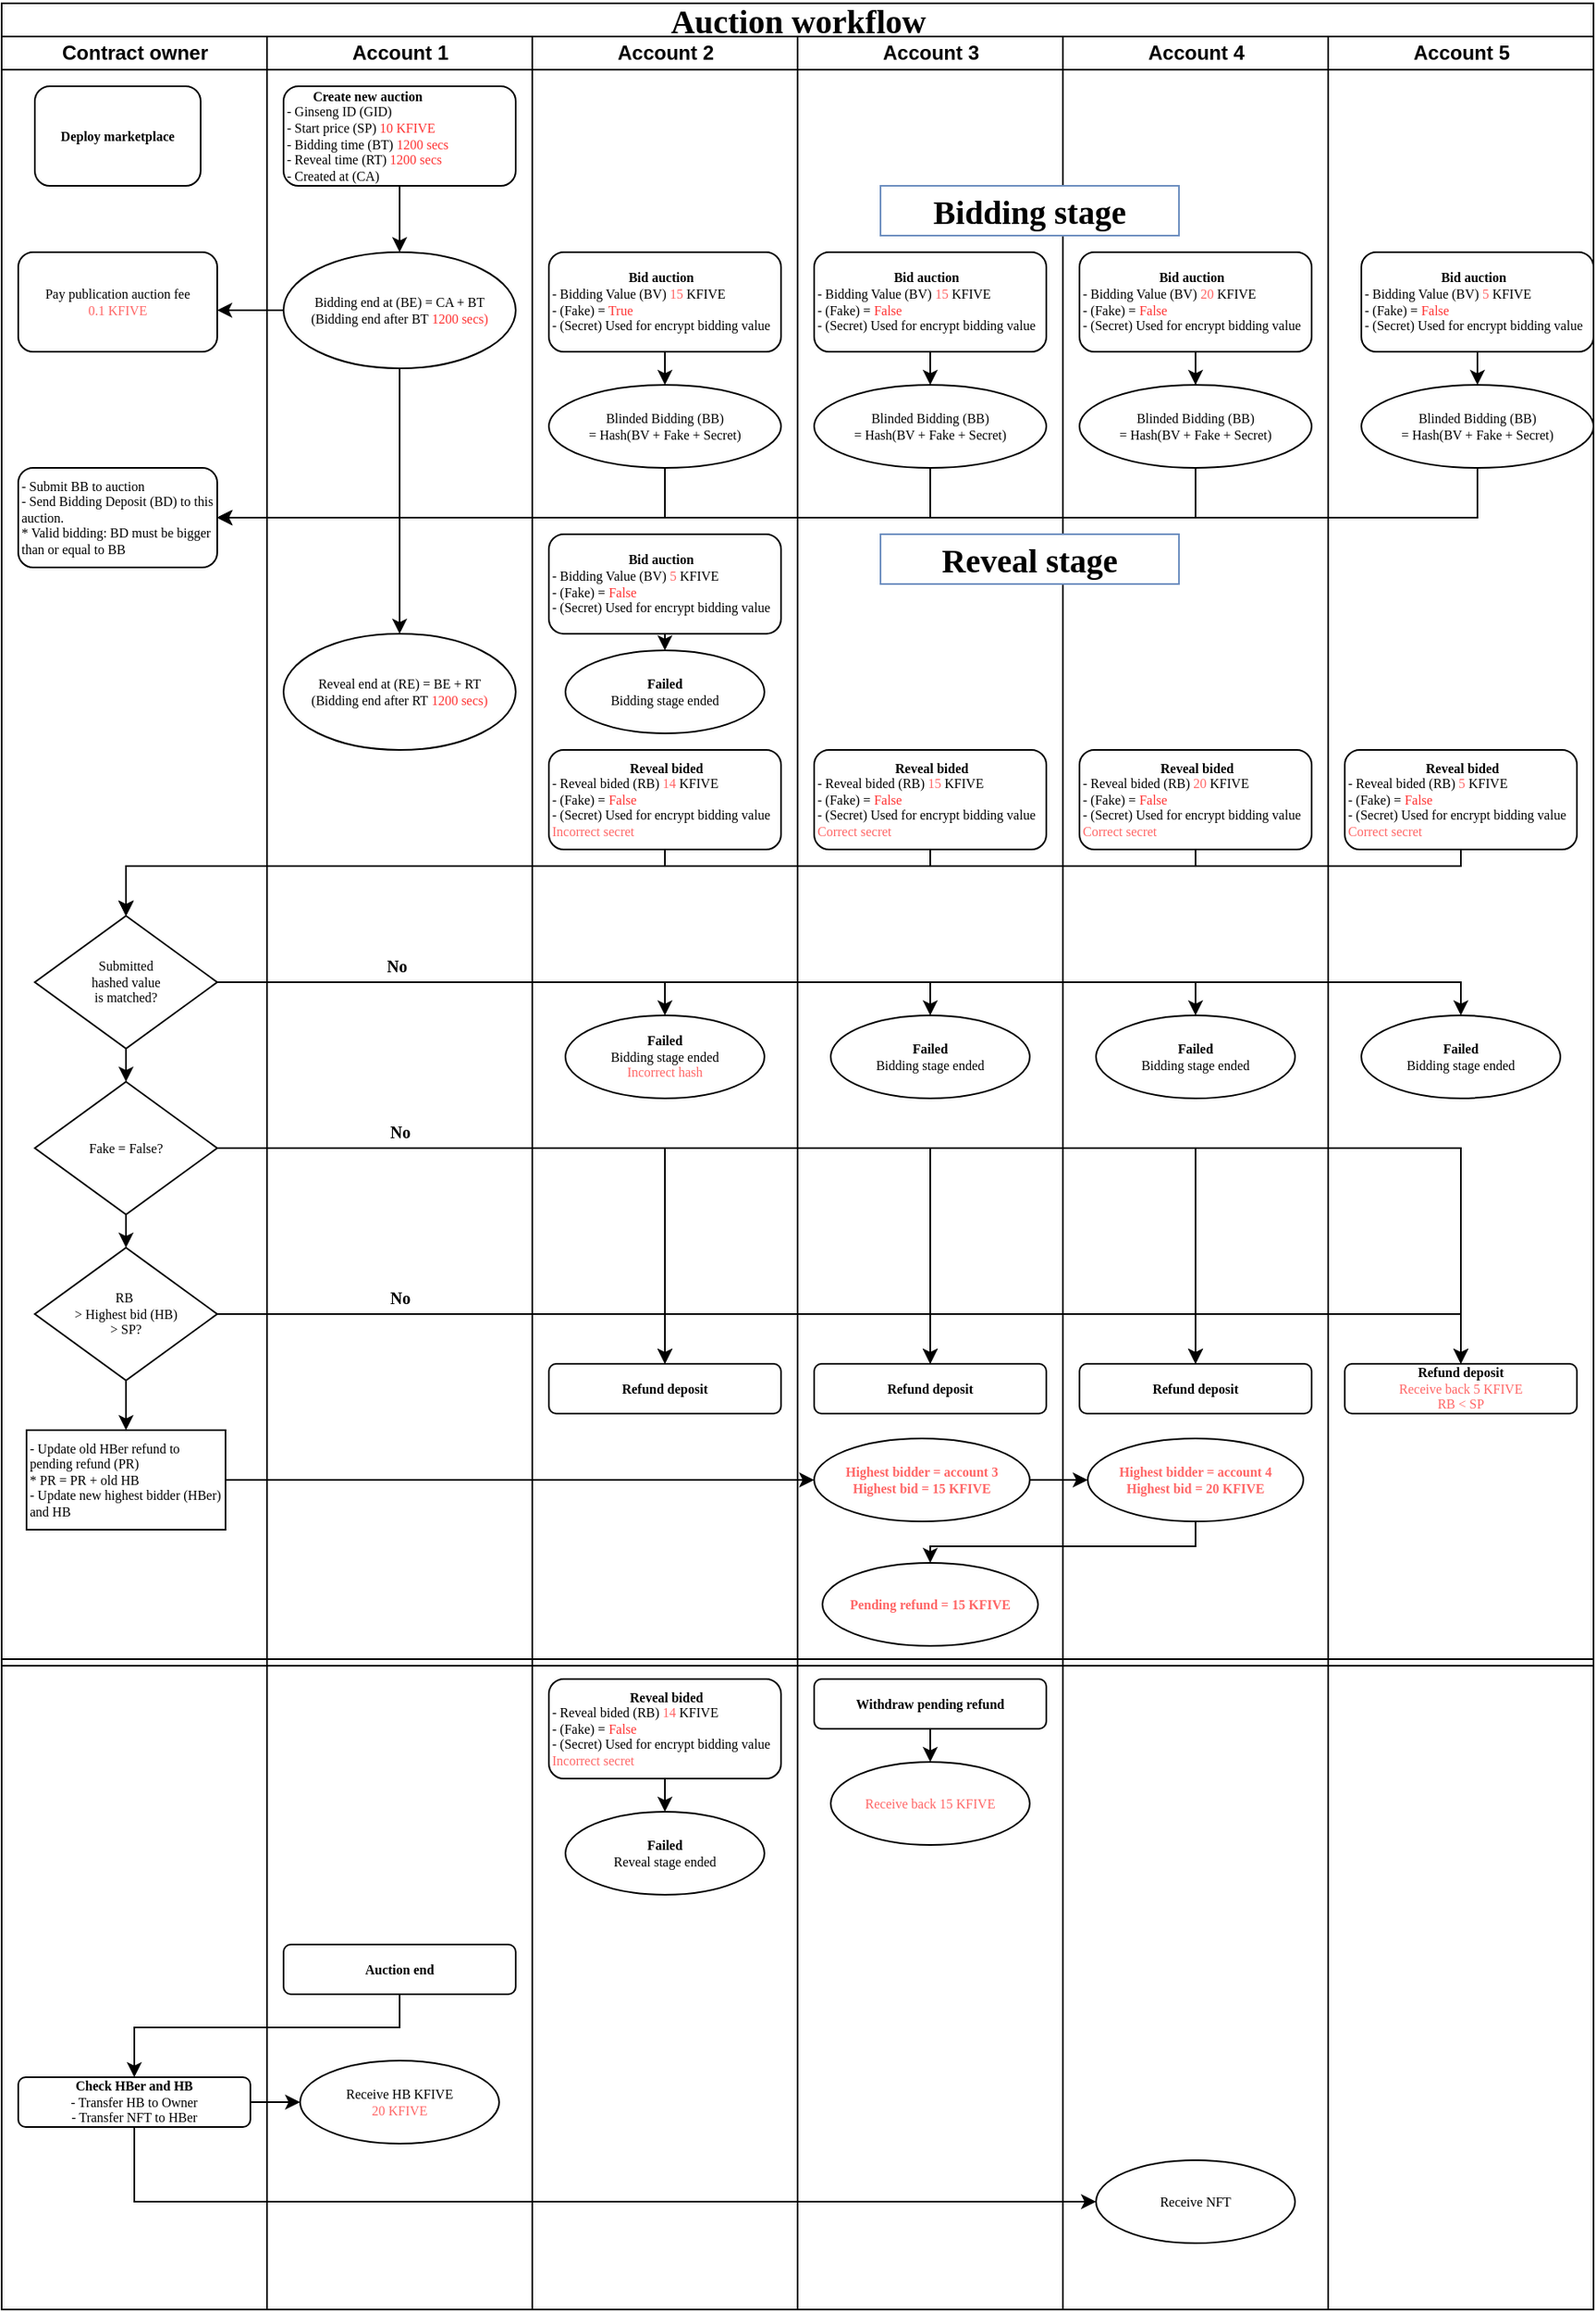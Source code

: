 <mxfile version="14.6.13" type="device"><diagram name="Page-1" id="74e2e168-ea6b-b213-b513-2b3c1d86103e"><mxGraphModel dx="914" dy="672" grid="1" gridSize="10" guides="1" tooltips="1" connect="1" arrows="1" fold="1" page="1" pageScale="1" pageWidth="1100" pageHeight="850" background="#ffffff" math="0" shadow="0"><root><mxCell id="0"/><mxCell id="1" parent="0"/><mxCell id="77e6c97f196da883-1" value="Auction workflow" style="swimlane;html=1;childLayout=stackLayout;startSize=20;rounded=0;shadow=0;labelBackgroundColor=none;strokeWidth=1;fontFamily=Verdana;fontSize=20;align=center;" parent="1" vertex="1"><mxGeometry x="70" y="10" width="960" height="1390" as="geometry"/></mxCell><mxCell id="77e6c97f196da883-2" value="Contract owner" style="swimlane;html=1;startSize=20;" parent="77e6c97f196da883-1" vertex="1"><mxGeometry y="20" width="160" height="1370" as="geometry"/></mxCell><mxCell id="77e6c97f196da883-8" value="&lt;b&gt;Deploy marketplace&lt;/b&gt;" style="rounded=1;whiteSpace=wrap;html=1;shadow=0;labelBackgroundColor=none;strokeWidth=1;fontFamily=Verdana;fontSize=8;align=center;" parent="77e6c97f196da883-2" vertex="1"><mxGeometry x="20" y="30" width="100" height="60" as="geometry"/></mxCell><mxCell id="sBXU8V6Gyg8IVdAG7XN_-10" value="- Submit BB to auction&lt;br&gt;- Send Bidding Deposit (BD) to this auction.&lt;br&gt;* Valid bidding: BD must be bigger than or equal to BB" style="rounded=1;whiteSpace=wrap;html=1;shadow=0;labelBackgroundColor=none;strokeWidth=1;fontFamily=Verdana;fontSize=8;align=left;" vertex="1" parent="77e6c97f196da883-2"><mxGeometry x="10" y="260" width="120" height="60" as="geometry"/></mxCell><mxCell id="sBXU8V6Gyg8IVdAG7XN_-51" style="edgeStyle=orthogonalEdgeStyle;rounded=0;orthogonalLoop=1;jettySize=auto;html=1;exitX=0.5;exitY=1;exitDx=0;exitDy=0;entryX=0.5;entryY=0;entryDx=0;entryDy=0;fontFamily=Verdana;fontSize=10;fontColor=#000000;" edge="1" parent="77e6c97f196da883-2" source="sBXU8V6Gyg8IVdAG7XN_-34" target="sBXU8V6Gyg8IVdAG7XN_-50"><mxGeometry relative="1" as="geometry"/></mxCell><mxCell id="sBXU8V6Gyg8IVdAG7XN_-34" value="Submitted &lt;br&gt;hashed value &lt;br&gt;is matched?" style="rhombus;whiteSpace=wrap;html=1;fontFamily=Verdana;fontSize=8;align=center;" vertex="1" parent="77e6c97f196da883-2"><mxGeometry x="20" y="530" width="110" height="80" as="geometry"/></mxCell><mxCell id="sBXU8V6Gyg8IVdAG7XN_-40" value="Pay publication auction fee&lt;br&gt;&lt;font color=&quot;#ff6666&quot;&gt;0.1 KFIVE&lt;/font&gt;" style="rounded=1;whiteSpace=wrap;html=1;fontFamily=Verdana;fontSize=8;align=center;" vertex="1" parent="77e6c97f196da883-2"><mxGeometry x="10" y="130" width="120" height="60" as="geometry"/></mxCell><mxCell id="sBXU8V6Gyg8IVdAG7XN_-41" value="&lt;span&gt;- Update old HBer refund to pending refund (PR)&lt;/span&gt;&lt;br&gt;&lt;div&gt;&lt;span&gt;* PR = PR + old HB&lt;/span&gt;&lt;/div&gt;&lt;div&gt;- Update new highest bidder (HBer) and HB&lt;span&gt;&lt;br&gt;&lt;/span&gt;&lt;/div&gt;" style="rounded=0;whiteSpace=wrap;html=1;fontFamily=Verdana;fontSize=8;align=left;" vertex="1" parent="77e6c97f196da883-2"><mxGeometry x="15" y="840" width="120" height="60" as="geometry"/></mxCell><mxCell id="sBXU8V6Gyg8IVdAG7XN_-54" style="edgeStyle=orthogonalEdgeStyle;rounded=0;orthogonalLoop=1;jettySize=auto;html=1;exitX=0.5;exitY=1;exitDx=0;exitDy=0;entryX=0.5;entryY=0;entryDx=0;entryDy=0;fontFamily=Verdana;fontSize=10;fontColor=#000000;" edge="1" parent="77e6c97f196da883-2" source="sBXU8V6Gyg8IVdAG7XN_-50" target="sBXU8V6Gyg8IVdAG7XN_-53"><mxGeometry relative="1" as="geometry"/></mxCell><mxCell id="sBXU8V6Gyg8IVdAG7XN_-50" value="Fake = False?" style="rhombus;whiteSpace=wrap;html=1;fontFamily=Verdana;fontSize=8;align=center;" vertex="1" parent="77e6c97f196da883-2"><mxGeometry x="20" y="630" width="110" height="80" as="geometry"/></mxCell><mxCell id="sBXU8V6Gyg8IVdAG7XN_-61" style="edgeStyle=orthogonalEdgeStyle;rounded=0;orthogonalLoop=1;jettySize=auto;html=1;exitX=0.5;exitY=1;exitDx=0;exitDy=0;entryX=0.5;entryY=0;entryDx=0;entryDy=0;fontFamily=Verdana;fontSize=10;fontColor=#000000;align=center;" edge="1" parent="77e6c97f196da883-2" source="sBXU8V6Gyg8IVdAG7XN_-53" target="sBXU8V6Gyg8IVdAG7XN_-41"><mxGeometry relative="1" as="geometry"/></mxCell><mxCell id="sBXU8V6Gyg8IVdAG7XN_-53" value="RB&amp;nbsp;&lt;br&gt;&amp;gt; Highest bid (HB) &lt;br&gt;&amp;gt; SP?" style="rhombus;whiteSpace=wrap;html=1;fontFamily=Verdana;fontSize=8;align=center;" vertex="1" parent="77e6c97f196da883-2"><mxGeometry x="20" y="730" width="110" height="80" as="geometry"/></mxCell><mxCell id="sBXU8V6Gyg8IVdAG7XN_-104" value="&lt;b&gt;Check HBer and HB&lt;/b&gt;&lt;br&gt;- Transfer HB to Owner&lt;br&gt;- Transfer NFT to HBer&lt;br&gt;&lt;div&gt;&lt;/div&gt;" style="rounded=1;whiteSpace=wrap;html=1;shadow=0;labelBackgroundColor=none;strokeWidth=1;fontFamily=Verdana;fontSize=8;align=center;" vertex="1" parent="77e6c97f196da883-2"><mxGeometry x="10" y="1230" width="140" height="30" as="geometry"/></mxCell><mxCell id="77e6c97f196da883-3" value="Account 1" style="swimlane;html=1;startSize=20;" parent="77e6c97f196da883-1" vertex="1"><mxGeometry x="160" y="20" width="160" height="1370" as="geometry"/></mxCell><mxCell id="sBXU8V6Gyg8IVdAG7XN_-6" style="edgeStyle=orthogonalEdgeStyle;rounded=0;orthogonalLoop=1;jettySize=auto;html=1;exitX=0.5;exitY=1;exitDx=0;exitDy=0;entryX=0.5;entryY=0;entryDx=0;entryDy=0;fontSize=20;" edge="1" parent="77e6c97f196da883-3" source="sBXU8V6Gyg8IVdAG7XN_-1" target="sBXU8V6Gyg8IVdAG7XN_-5"><mxGeometry relative="1" as="geometry"/></mxCell><mxCell id="sBXU8V6Gyg8IVdAG7XN_-1" value="&lt;div style=&quot;text-align: center&quot;&gt;&lt;b&gt;Create new auction&lt;/b&gt;&lt;/div&gt;- Ginseng ID (GID)&lt;br&gt;- Start price (SP) &lt;font color=&quot;#ff3333&quot;&gt;10 KFIVE&lt;/font&gt;&lt;br&gt;- Bidding time (BT) &lt;font color=&quot;#ff3333&quot;&gt;1200 secs&lt;/font&gt;&lt;br&gt;- Reveal time (RT)&amp;nbsp;&lt;span style=&quot;color: rgb(255 , 51 , 51)&quot;&gt;1200 secs&lt;/span&gt;&lt;br&gt;- Created at (CA)&amp;nbsp;" style="rounded=1;whiteSpace=wrap;html=1;shadow=0;labelBackgroundColor=none;strokeWidth=1;fontFamily=Verdana;fontSize=8;align=left;" vertex="1" parent="77e6c97f196da883-3"><mxGeometry x="10" y="30" width="140" height="60" as="geometry"/></mxCell><mxCell id="sBXU8V6Gyg8IVdAG7XN_-24" style="edgeStyle=orthogonalEdgeStyle;rounded=0;orthogonalLoop=1;jettySize=auto;html=1;exitX=0.5;exitY=1;exitDx=0;exitDy=0;entryX=0.5;entryY=0;entryDx=0;entryDy=0;fontFamily=Verdana;fontSize=8;" edge="1" parent="77e6c97f196da883-3" source="sBXU8V6Gyg8IVdAG7XN_-5" target="sBXU8V6Gyg8IVdAG7XN_-23"><mxGeometry relative="1" as="geometry"/></mxCell><mxCell id="sBXU8V6Gyg8IVdAG7XN_-5" value="&lt;font style=&quot;font-size: 8px&quot;&gt;Bidding end at (BE) = CA + BT&lt;br&gt;(Bidding end after BT&amp;nbsp;&lt;span style=&quot;color: rgb(255 , 51 , 51) ; text-align: left&quot;&gt;1200 secs)&lt;/span&gt;&lt;br&gt;&lt;/font&gt;" style="ellipse;whiteSpace=wrap;html=1;fontSize=8;fontFamily=Verdana;" vertex="1" parent="77e6c97f196da883-3"><mxGeometry x="10" y="130" width="140" height="70" as="geometry"/></mxCell><mxCell id="sBXU8V6Gyg8IVdAG7XN_-23" value="&lt;font style=&quot;font-size: 8px&quot;&gt;Reveal end at (RE) = BE + RT&lt;br&gt;(Bidding end after RT&amp;nbsp;&lt;span style=&quot;color: rgb(255 , 51 , 51) ; text-align: left&quot;&gt;1200 secs)&lt;/span&gt;&lt;br&gt;&lt;/font&gt;" style="ellipse;whiteSpace=wrap;html=1;fontSize=8;fontFamily=Verdana;" vertex="1" parent="77e6c97f196da883-3"><mxGeometry x="10" y="360" width="140" height="70" as="geometry"/></mxCell><mxCell id="sBXU8V6Gyg8IVdAG7XN_-76" value="&lt;b&gt;Auction end&lt;/b&gt;&lt;div style=&quot;&quot;&gt;&lt;/div&gt;" style="rounded=1;whiteSpace=wrap;html=1;shadow=0;labelBackgroundColor=none;strokeWidth=1;fontFamily=Verdana;fontSize=8;align=center;" vertex="1" parent="77e6c97f196da883-3"><mxGeometry x="10" y="1150" width="140" height="30" as="geometry"/></mxCell><mxCell id="sBXU8V6Gyg8IVdAG7XN_-109" value="Receive HB KFIVE&lt;br&gt;&lt;font color=&quot;#ff6666&quot;&gt;20 KFIVE&lt;/font&gt;" style="ellipse;whiteSpace=wrap;html=1;fontFamily=Verdana;fontSize=8;align=center;" vertex="1" parent="77e6c97f196da883-3"><mxGeometry x="20" y="1220" width="120" height="50" as="geometry"/></mxCell><mxCell id="77e6c97f196da883-4" value="Account 2" style="swimlane;html=1;startSize=20;" parent="77e6c97f196da883-1" vertex="1"><mxGeometry x="320" y="20" width="160" height="1370" as="geometry"/></mxCell><mxCell id="sBXU8V6Gyg8IVdAG7XN_-8" style="edgeStyle=orthogonalEdgeStyle;rounded=0;orthogonalLoop=1;jettySize=auto;html=1;exitX=0.5;exitY=1;exitDx=0;exitDy=0;entryX=0.5;entryY=0;entryDx=0;entryDy=0;fontFamily=Verdana;fontSize=8;" edge="1" parent="77e6c97f196da883-4" source="77e6c97f196da883-12" target="sBXU8V6Gyg8IVdAG7XN_-7"><mxGeometry relative="1" as="geometry"/></mxCell><mxCell id="77e6c97f196da883-12" value="&lt;div style=&quot;text-align: center&quot;&gt;&lt;b&gt;Bid auction&lt;/b&gt;&lt;/div&gt;- Bidding Value (BV) &lt;font color=&quot;#ff6666&quot;&gt;15&lt;/font&gt; KFIVE&lt;br&gt;- (Fake) = &lt;font color=&quot;#ff3333&quot;&gt;True&lt;/font&gt;&lt;br&gt;- (Secret) Used for encrypt bidding value" style="rounded=1;whiteSpace=wrap;html=1;shadow=0;labelBackgroundColor=none;strokeWidth=1;fontFamily=Verdana;fontSize=8;align=left;" parent="77e6c97f196da883-4" vertex="1"><mxGeometry x="10" y="130" width="140" height="60" as="geometry"/></mxCell><mxCell id="sBXU8V6Gyg8IVdAG7XN_-7" value="Blinded Bidding (BB) &lt;br&gt;= Hash(BV + Fake + Secret)" style="ellipse;whiteSpace=wrap;html=1;fontSize=8;fontFamily=Verdana;" vertex="1" parent="77e6c97f196da883-4"><mxGeometry x="10" y="210" width="140" height="50" as="geometry"/></mxCell><mxCell id="sBXU8V6Gyg8IVdAG7XN_-30" style="edgeStyle=orthogonalEdgeStyle;rounded=0;orthogonalLoop=1;jettySize=auto;html=1;exitX=0.5;exitY=1;exitDx=0;exitDy=0;entryX=0.5;entryY=0;entryDx=0;entryDy=0;fontFamily=Verdana;fontSize=8;" edge="1" parent="77e6c97f196da883-4" source="sBXU8V6Gyg8IVdAG7XN_-28" target="sBXU8V6Gyg8IVdAG7XN_-29"><mxGeometry relative="1" as="geometry"/></mxCell><mxCell id="sBXU8V6Gyg8IVdAG7XN_-28" value="&lt;div style=&quot;text-align: center&quot;&gt;&lt;b&gt;Bid auction&lt;/b&gt;&lt;/div&gt;- Bidding Value (BV) &lt;font color=&quot;#ff6666&quot;&gt;5&lt;/font&gt; KFIVE&lt;br&gt;- (Fake) = &lt;font color=&quot;#ff3333&quot;&gt;False&lt;/font&gt;&lt;br&gt;- (Secret) Used for encrypt bidding value" style="rounded=1;whiteSpace=wrap;html=1;shadow=0;labelBackgroundColor=none;strokeWidth=1;fontFamily=Verdana;fontSize=8;align=left;" vertex="1" parent="77e6c97f196da883-4"><mxGeometry x="10" y="300" width="140" height="60" as="geometry"/></mxCell><mxCell id="sBXU8V6Gyg8IVdAG7XN_-29" value="&lt;b&gt;Failed&lt;/b&gt;&lt;br&gt;Bidding stage ended" style="ellipse;whiteSpace=wrap;html=1;fontFamily=Verdana;fontSize=8;align=center;" vertex="1" parent="77e6c97f196da883-4"><mxGeometry x="20" y="370" width="120" height="50" as="geometry"/></mxCell><mxCell id="sBXU8V6Gyg8IVdAG7XN_-81" value="&lt;div style=&quot;text-align: center&quot;&gt;&lt;b&gt;Reveal bided&lt;/b&gt;&lt;/div&gt;- Reveal bided (RB) &lt;font color=&quot;#ff6666&quot;&gt;14&lt;/font&gt;&amp;nbsp;KFIVE&lt;br&gt;- (Fake) = &lt;font color=&quot;#ff3333&quot;&gt;False&lt;/font&gt;&lt;br&gt;- (Secret) Used for encrypt bidding value &lt;font color=&quot;#ff6666&quot;&gt;Incorrect secret&lt;/font&gt;" style="rounded=1;whiteSpace=wrap;html=1;shadow=0;labelBackgroundColor=none;strokeWidth=1;fontFamily=Verdana;fontSize=8;align=left;" vertex="1" parent="77e6c97f196da883-4"><mxGeometry x="10" y="430" width="140" height="60" as="geometry"/></mxCell><mxCell id="sBXU8V6Gyg8IVdAG7XN_-83" value="&lt;b&gt;Failed&lt;/b&gt;&lt;br&gt;Bidding stage ended&lt;br&gt;&lt;font color=&quot;#ff6666&quot;&gt;Incorrect hash&lt;/font&gt;" style="ellipse;whiteSpace=wrap;html=1;fontFamily=Verdana;fontSize=8;align=center;" vertex="1" parent="77e6c97f196da883-4"><mxGeometry x="20" y="590" width="120" height="50" as="geometry"/></mxCell><mxCell id="sBXU8V6Gyg8IVdAG7XN_-85" value="&lt;div&gt;&lt;b&gt;Refund deposit&lt;/b&gt;&lt;/div&gt;" style="rounded=1;whiteSpace=wrap;html=1;shadow=0;labelBackgroundColor=none;strokeWidth=1;fontFamily=Verdana;fontSize=8;align=center;" vertex="1" parent="77e6c97f196da883-4"><mxGeometry x="10" y="800" width="140" height="30" as="geometry"/></mxCell><mxCell id="sBXU8V6Gyg8IVdAG7XN_-100" style="edgeStyle=orthogonalEdgeStyle;rounded=0;orthogonalLoop=1;jettySize=auto;html=1;exitX=0.5;exitY=1;exitDx=0;exitDy=0;entryX=0.5;entryY=0;entryDx=0;entryDy=0;fontFamily=Verdana;fontSize=10;fontColor=#000000;align=center;" edge="1" parent="77e6c97f196da883-4" source="sBXU8V6Gyg8IVdAG7XN_-98" target="sBXU8V6Gyg8IVdAG7XN_-99"><mxGeometry relative="1" as="geometry"/></mxCell><mxCell id="sBXU8V6Gyg8IVdAG7XN_-98" value="&lt;div style=&quot;text-align: center&quot;&gt;&lt;b&gt;Reveal bided&lt;/b&gt;&lt;/div&gt;- Reveal bided (RB) &lt;font color=&quot;#ff6666&quot;&gt;14&lt;/font&gt;&amp;nbsp;KFIVE&lt;br&gt;- (Fake) = &lt;font color=&quot;#ff3333&quot;&gt;False&lt;/font&gt;&lt;br&gt;- (Secret) Used for encrypt bidding value &lt;font color=&quot;#ff6666&quot;&gt;Incorrect secret&lt;/font&gt;" style="rounded=1;whiteSpace=wrap;html=1;shadow=0;labelBackgroundColor=none;strokeWidth=1;fontFamily=Verdana;fontSize=8;align=left;" vertex="1" parent="77e6c97f196da883-4"><mxGeometry x="10" y="990" width="140" height="60" as="geometry"/></mxCell><mxCell id="sBXU8V6Gyg8IVdAG7XN_-99" value="&lt;b&gt;Failed&lt;/b&gt;&lt;br&gt;Reveal stage ended" style="ellipse;whiteSpace=wrap;html=1;fontFamily=Verdana;fontSize=8;align=center;" vertex="1" parent="77e6c97f196da883-4"><mxGeometry x="20" y="1070" width="120" height="50" as="geometry"/></mxCell><mxCell id="77e6c97f196da883-5" value="Account 3" style="swimlane;html=1;startSize=20;" parent="77e6c97f196da883-1" vertex="1"><mxGeometry x="480" y="20" width="160" height="1370" as="geometry"/></mxCell><mxCell id="sBXU8V6Gyg8IVdAG7XN_-12" style="edgeStyle=orthogonalEdgeStyle;rounded=0;orthogonalLoop=1;jettySize=auto;html=1;exitX=0.5;exitY=1;exitDx=0;exitDy=0;entryX=0.5;entryY=0;entryDx=0;entryDy=0;fontFamily=Verdana;fontSize=8;" edge="1" parent="77e6c97f196da883-5" source="77e6c97f196da883-15" target="sBXU8V6Gyg8IVdAG7XN_-11"><mxGeometry relative="1" as="geometry"/></mxCell><mxCell id="77e6c97f196da883-15" value="&lt;div style=&quot;text-align: center&quot;&gt;&lt;b&gt;Bid auction&lt;/b&gt;&lt;/div&gt;- Bidding Value (BV) &lt;font color=&quot;#ff6666&quot;&gt;15&lt;/font&gt; KFIVE&lt;br&gt;- (Fake) = &lt;font color=&quot;#ff3333&quot;&gt;False&lt;/font&gt;&lt;br&gt;&lt;div&gt;&lt;span&gt;- (Secret) Used for encrypt bidding value&lt;/span&gt;&lt;/div&gt;" style="rounded=1;whiteSpace=wrap;html=1;shadow=0;labelBackgroundColor=none;strokeWidth=1;fontFamily=Verdana;fontSize=8;align=left;" parent="77e6c97f196da883-5" vertex="1"><mxGeometry x="10" y="130" width="140" height="60" as="geometry"/></mxCell><mxCell id="sBXU8V6Gyg8IVdAG7XN_-11" value="Blinded Bidding (BB) &lt;br&gt;= Hash(BV + Fake + Secret)" style="ellipse;whiteSpace=wrap;html=1;fontSize=8;fontFamily=Verdana;" vertex="1" parent="77e6c97f196da883-5"><mxGeometry x="10" y="210" width="140" height="50" as="geometry"/></mxCell><mxCell id="sBXU8V6Gyg8IVdAG7XN_-31" value="&lt;div style=&quot;text-align: center&quot;&gt;&lt;b&gt;Reveal bided&lt;/b&gt;&lt;/div&gt;- Reveal bided (RB) &lt;font color=&quot;#ff6666&quot;&gt;15&lt;/font&gt;&amp;nbsp;KFIVE&lt;br&gt;- (Fake) = &lt;font color=&quot;#ff3333&quot;&gt;False&lt;/font&gt;&lt;br&gt;- (Secret) Used for encrypt bidding value &lt;font color=&quot;#ff6666&quot;&gt;Correct secret&lt;/font&gt;" style="rounded=1;whiteSpace=wrap;html=1;shadow=0;labelBackgroundColor=none;strokeWidth=1;fontFamily=Verdana;fontSize=8;align=left;" vertex="1" parent="77e6c97f196da883-5"><mxGeometry x="10" y="430" width="140" height="60" as="geometry"/></mxCell><mxCell id="sBXU8V6Gyg8IVdAG7XN_-47" value="&lt;b&gt;Failed&lt;/b&gt;&lt;br&gt;Bidding stage ended" style="ellipse;whiteSpace=wrap;html=1;fontFamily=Verdana;fontSize=8;align=center;" vertex="1" parent="77e6c97f196da883-5"><mxGeometry x="20" y="590" width="120" height="50" as="geometry"/></mxCell><mxCell id="sBXU8V6Gyg8IVdAG7XN_-55" value="&lt;div&gt;&lt;b&gt;Refund deposit&lt;/b&gt;&lt;/div&gt;" style="rounded=1;whiteSpace=wrap;html=1;shadow=0;labelBackgroundColor=none;strokeWidth=1;fontFamily=Verdana;fontSize=8;align=center;" vertex="1" parent="77e6c97f196da883-5"><mxGeometry x="10" y="800" width="140" height="30" as="geometry"/></mxCell><mxCell id="sBXU8V6Gyg8IVdAG7XN_-90" value="&lt;b&gt;&lt;font color=&quot;#ff6666&quot;&gt;Highest bidder = account 3&lt;br&gt;Highest bid = 15 KFIVE&lt;br&gt;&lt;/font&gt;&lt;/b&gt;" style="ellipse;whiteSpace=wrap;html=1;fontFamily=Verdana;fontSize=8;align=center;" vertex="1" parent="77e6c97f196da883-5"><mxGeometry x="10" y="845" width="130" height="50" as="geometry"/></mxCell><mxCell id="sBXU8V6Gyg8IVdAG7XN_-96" value="&lt;b&gt;&lt;font color=&quot;#ff6666&quot;&gt;Pending refund = 15 KFIVE&lt;br&gt;&lt;/font&gt;&lt;/b&gt;" style="ellipse;whiteSpace=wrap;html=1;fontFamily=Verdana;fontSize=8;align=center;" vertex="1" parent="77e6c97f196da883-5"><mxGeometry x="15" y="920" width="130" height="50" as="geometry"/></mxCell><mxCell id="sBXU8V6Gyg8IVdAG7XN_-103" style="edgeStyle=orthogonalEdgeStyle;rounded=0;orthogonalLoop=1;jettySize=auto;html=1;exitX=0.5;exitY=1;exitDx=0;exitDy=0;entryX=0.5;entryY=0;entryDx=0;entryDy=0;fontFamily=Verdana;fontSize=10;fontColor=#000000;align=center;" edge="1" parent="77e6c97f196da883-5" source="sBXU8V6Gyg8IVdAG7XN_-101" target="sBXU8V6Gyg8IVdAG7XN_-102"><mxGeometry relative="1" as="geometry"/></mxCell><mxCell id="sBXU8V6Gyg8IVdAG7XN_-101" value="&lt;div style=&quot;&quot;&gt;&lt;b&gt;Withdraw pending refund&lt;/b&gt;&lt;/div&gt;&lt;div style=&quot;&quot;&gt;&lt;/div&gt;" style="rounded=1;whiteSpace=wrap;html=1;shadow=0;labelBackgroundColor=none;strokeWidth=1;fontFamily=Verdana;fontSize=8;align=center;" vertex="1" parent="77e6c97f196da883-5"><mxGeometry x="10" y="990" width="140" height="30" as="geometry"/></mxCell><mxCell id="sBXU8V6Gyg8IVdAG7XN_-102" value="&lt;span style=&quot;color: rgb(255 , 102 , 102)&quot;&gt;Receive back 15 KFIVE&lt;/span&gt;" style="ellipse;whiteSpace=wrap;html=1;fontFamily=Verdana;fontSize=8;align=center;" vertex="1" parent="77e6c97f196da883-5"><mxGeometry x="20" y="1040" width="120" height="50" as="geometry"/></mxCell><mxCell id="77e6c97f196da883-6" value="Account 4" style="swimlane;html=1;startSize=20;" parent="77e6c97f196da883-1" vertex="1"><mxGeometry x="640" y="20" width="160" height="1370" as="geometry"/></mxCell><mxCell id="sBXU8V6Gyg8IVdAG7XN_-16" style="edgeStyle=orthogonalEdgeStyle;rounded=0;orthogonalLoop=1;jettySize=auto;html=1;exitX=0.5;exitY=1;exitDx=0;exitDy=0;fontFamily=Verdana;fontSize=8;" edge="1" parent="77e6c97f196da883-6" source="sBXU8V6Gyg8IVdAG7XN_-14" target="sBXU8V6Gyg8IVdAG7XN_-15"><mxGeometry relative="1" as="geometry"/></mxCell><mxCell id="sBXU8V6Gyg8IVdAG7XN_-14" value="&lt;div style=&quot;text-align: center&quot;&gt;&lt;b&gt;Bid auction&lt;/b&gt;&lt;/div&gt;- Bidding Value (BV) &lt;font color=&quot;#ff6666&quot;&gt;20&lt;/font&gt; KFIVE&lt;br&gt;- (Fake) = &lt;font color=&quot;#ff3333&quot;&gt;False&lt;/font&gt;&lt;br&gt;&lt;div&gt;&lt;span&gt;- (Secret) Used for encrypt bidding value&lt;/span&gt;&lt;/div&gt;" style="rounded=1;whiteSpace=wrap;html=1;shadow=0;labelBackgroundColor=none;strokeWidth=1;fontFamily=Verdana;fontSize=8;align=left;" vertex="1" parent="77e6c97f196da883-6"><mxGeometry x="10" y="130" width="140" height="60" as="geometry"/></mxCell><mxCell id="sBXU8V6Gyg8IVdAG7XN_-15" value="Blinded Bidding (BB) &lt;br&gt;= Hash(BV + Fake + Secret)" style="ellipse;whiteSpace=wrap;html=1;fontSize=8;fontFamily=Verdana;" vertex="1" parent="77e6c97f196da883-6"><mxGeometry x="10" y="210" width="140" height="50" as="geometry"/></mxCell><mxCell id="sBXU8V6Gyg8IVdAG7XN_-62" value="&lt;div style=&quot;text-align: center&quot;&gt;&lt;b&gt;Reveal bided&lt;/b&gt;&lt;/div&gt;- Reveal bided (RB) &lt;font color=&quot;#ff6666&quot;&gt;20&lt;/font&gt;&amp;nbsp;KFIVE&lt;br&gt;- (Fake) = &lt;font color=&quot;#ff3333&quot;&gt;False&lt;/font&gt;&lt;br&gt;- (Secret) Used for encrypt bidding value &lt;font color=&quot;#ff6666&quot;&gt;Correct secret&lt;/font&gt;" style="rounded=1;whiteSpace=wrap;html=1;shadow=0;labelBackgroundColor=none;strokeWidth=1;fontFamily=Verdana;fontSize=8;align=left;" vertex="1" parent="77e6c97f196da883-6"><mxGeometry x="10" y="430" width="140" height="60" as="geometry"/></mxCell><mxCell id="sBXU8V6Gyg8IVdAG7XN_-64" value="&lt;b&gt;Failed&lt;/b&gt;&lt;br&gt;Bidding stage ended" style="ellipse;whiteSpace=wrap;html=1;fontFamily=Verdana;fontSize=8;align=center;" vertex="1" parent="77e6c97f196da883-6"><mxGeometry x="20" y="590" width="120" height="50" as="geometry"/></mxCell><mxCell id="sBXU8V6Gyg8IVdAG7XN_-66" value="&lt;div&gt;&lt;b&gt;Refund deposit&lt;/b&gt;&lt;/div&gt;" style="rounded=1;whiteSpace=wrap;html=1;shadow=0;labelBackgroundColor=none;strokeWidth=1;fontFamily=Verdana;fontSize=8;align=center;" vertex="1" parent="77e6c97f196da883-6"><mxGeometry x="10" y="800" width="140" height="30" as="geometry"/></mxCell><mxCell id="sBXU8V6Gyg8IVdAG7XN_-43" value="Reveal stage" style="text;html=1;align=center;verticalAlign=middle;whiteSpace=wrap;rounded=0;fontFamily=Verdana;fontSize=20;fontStyle=1;labelBackgroundColor=none;strokeColor=#6c8ebf;fillColor=#ffffff;imageAspect=1;" vertex="1" parent="77e6c97f196da883-6"><mxGeometry x="-110" y="300" width="180" height="30" as="geometry"/></mxCell><mxCell id="sBXU8V6Gyg8IVdAG7XN_-46" value="Bidding stage" style="text;html=1;align=center;verticalAlign=middle;whiteSpace=wrap;rounded=0;fontFamily=Verdana;fontSize=20;fontStyle=1;labelBackgroundColor=none;strokeColor=#6c8ebf;fillColor=#ffffff;imageAspect=1;" vertex="1" parent="77e6c97f196da883-6"><mxGeometry x="-110" y="90" width="180" height="30" as="geometry"/></mxCell><mxCell id="sBXU8V6Gyg8IVdAG7XN_-91" value="&lt;b&gt;&lt;font color=&quot;#ff6666&quot;&gt;Highest bidder = account 4&lt;br&gt;Highest bid = 20 KFIVE&lt;br&gt;&lt;/font&gt;&lt;/b&gt;" style="ellipse;whiteSpace=wrap;html=1;fontFamily=Verdana;fontSize=8;align=center;" vertex="1" parent="77e6c97f196da883-6"><mxGeometry x="15" y="845" width="130" height="50" as="geometry"/></mxCell><mxCell id="sBXU8V6Gyg8IVdAG7XN_-111" value="Receive NFT" style="ellipse;whiteSpace=wrap;html=1;fontFamily=Verdana;fontSize=8;align=center;" vertex="1" parent="77e6c97f196da883-6"><mxGeometry x="20" y="1280" width="120" height="50" as="geometry"/></mxCell><mxCell id="77e6c97f196da883-7" value="Account 5" style="swimlane;html=1;startSize=20;" parent="77e6c97f196da883-1" vertex="1"><mxGeometry x="800" y="20" width="160" height="1370" as="geometry"/></mxCell><mxCell id="sBXU8V6Gyg8IVdAG7XN_-25" style="edgeStyle=orthogonalEdgeStyle;rounded=0;orthogonalLoop=1;jettySize=auto;html=1;exitX=0.5;exitY=1;exitDx=0;exitDy=0;entryX=0.5;entryY=0;entryDx=0;entryDy=0;fontFamily=Verdana;fontSize=8;" edge="1" parent="77e6c97f196da883-7" source="sBXU8V6Gyg8IVdAG7XN_-19" target="sBXU8V6Gyg8IVdAG7XN_-20"><mxGeometry relative="1" as="geometry"/></mxCell><mxCell id="sBXU8V6Gyg8IVdAG7XN_-19" value="&lt;div style=&quot;text-align: center&quot;&gt;&lt;b&gt;Bid auction&lt;/b&gt;&lt;/div&gt;- Bidding Value (BV) &lt;font color=&quot;#ff6666&quot;&gt;5&lt;/font&gt; KFIVE&lt;br&gt;- (Fake) = &lt;font color=&quot;#ff3333&quot;&gt;False&lt;/font&gt;&lt;br&gt;&lt;div&gt;&lt;span&gt;- (Secret) Used for encrypt bidding value&lt;/span&gt;&lt;/div&gt;" style="rounded=1;whiteSpace=wrap;html=1;shadow=0;labelBackgroundColor=none;strokeWidth=1;fontFamily=Verdana;fontSize=8;align=left;" vertex="1" parent="77e6c97f196da883-7"><mxGeometry x="20" y="130" width="140" height="60" as="geometry"/></mxCell><mxCell id="sBXU8V6Gyg8IVdAG7XN_-20" value="Blinded Bidding (BB) &lt;br&gt;= Hash(BV + Fake + Secret)" style="ellipse;whiteSpace=wrap;html=1;fontSize=8;fontFamily=Verdana;" vertex="1" parent="77e6c97f196da883-7"><mxGeometry x="20" y="210" width="140" height="50" as="geometry"/></mxCell><mxCell id="sBXU8V6Gyg8IVdAG7XN_-63" value="&lt;div style=&quot;text-align: center&quot;&gt;&lt;b&gt;Reveal bided&lt;/b&gt;&lt;/div&gt;- Reveal bided (RB) &lt;font color=&quot;#ff6666&quot;&gt;5&lt;/font&gt;&amp;nbsp;KFIVE&lt;br&gt;- (Fake) = &lt;font color=&quot;#ff3333&quot;&gt;False&lt;/font&gt;&lt;br&gt;- (Secret) Used for encrypt bidding value &lt;font color=&quot;#ff6666&quot;&gt;Correct secret&lt;/font&gt;" style="rounded=1;whiteSpace=wrap;html=1;shadow=0;labelBackgroundColor=none;strokeWidth=1;fontFamily=Verdana;fontSize=8;align=left;" vertex="1" parent="77e6c97f196da883-7"><mxGeometry x="10" y="430" width="140" height="60" as="geometry"/></mxCell><mxCell id="sBXU8V6Gyg8IVdAG7XN_-65" value="&lt;b&gt;Failed&lt;/b&gt;&lt;br&gt;Bidding stage ended" style="ellipse;whiteSpace=wrap;html=1;fontFamily=Verdana;fontSize=8;align=center;" vertex="1" parent="77e6c97f196da883-7"><mxGeometry x="20" y="590" width="120" height="50" as="geometry"/></mxCell><mxCell id="sBXU8V6Gyg8IVdAG7XN_-67" value="&lt;div&gt;&lt;b&gt;Refund deposit&lt;/b&gt;&lt;/div&gt;&lt;div&gt;&lt;font color=&quot;#ff6666&quot;&gt;Receive back 5 KFIVE&lt;/font&gt;&lt;/div&gt;&lt;div&gt;&lt;span style=&quot;color: rgb(255 , 102 , 102)&quot;&gt;RB &amp;lt; SP&lt;/span&gt;&lt;b&gt;&lt;br&gt;&lt;/b&gt;&lt;/div&gt;" style="rounded=1;whiteSpace=wrap;html=1;shadow=0;labelBackgroundColor=none;strokeWidth=1;fontFamily=Verdana;fontSize=8;align=center;" vertex="1" parent="77e6c97f196da883-7"><mxGeometry x="10" y="800" width="140" height="30" as="geometry"/></mxCell><mxCell id="sBXU8V6Gyg8IVdAG7XN_-13" style="edgeStyle=orthogonalEdgeStyle;rounded=0;orthogonalLoop=1;jettySize=auto;html=1;exitX=0.5;exitY=1;exitDx=0;exitDy=0;entryX=1;entryY=0.5;entryDx=0;entryDy=0;fontFamily=Verdana;fontSize=8;" edge="1" parent="77e6c97f196da883-1" source="sBXU8V6Gyg8IVdAG7XN_-11" target="sBXU8V6Gyg8IVdAG7XN_-10"><mxGeometry relative="1" as="geometry"/></mxCell><mxCell id="sBXU8V6Gyg8IVdAG7XN_-17" style="edgeStyle=orthogonalEdgeStyle;rounded=0;orthogonalLoop=1;jettySize=auto;html=1;exitX=0.5;exitY=1;exitDx=0;exitDy=0;entryX=1;entryY=0.5;entryDx=0;entryDy=0;fontFamily=Verdana;fontSize=8;" edge="1" parent="77e6c97f196da883-1" source="sBXU8V6Gyg8IVdAG7XN_-15" target="sBXU8V6Gyg8IVdAG7XN_-10"><mxGeometry relative="1" as="geometry"/></mxCell><mxCell id="sBXU8V6Gyg8IVdAG7XN_-18" style="edgeStyle=orthogonalEdgeStyle;rounded=0;orthogonalLoop=1;jettySize=auto;html=1;exitX=0.5;exitY=1;exitDx=0;exitDy=0;entryX=1;entryY=0.5;entryDx=0;entryDy=0;fontFamily=Verdana;fontSize=8;" edge="1" parent="77e6c97f196da883-1" source="sBXU8V6Gyg8IVdAG7XN_-7" target="sBXU8V6Gyg8IVdAG7XN_-10"><mxGeometry relative="1" as="geometry"/></mxCell><mxCell id="sBXU8V6Gyg8IVdAG7XN_-26" style="edgeStyle=orthogonalEdgeStyle;rounded=0;orthogonalLoop=1;jettySize=auto;html=1;exitX=0.5;exitY=1;exitDx=0;exitDy=0;entryX=1;entryY=0.5;entryDx=0;entryDy=0;fontFamily=Verdana;fontSize=8;" edge="1" parent="77e6c97f196da883-1" source="sBXU8V6Gyg8IVdAG7XN_-20" target="sBXU8V6Gyg8IVdAG7XN_-10"><mxGeometry relative="1" as="geometry"/></mxCell><mxCell id="sBXU8V6Gyg8IVdAG7XN_-37" style="edgeStyle=orthogonalEdgeStyle;rounded=0;orthogonalLoop=1;jettySize=auto;html=1;exitX=0.5;exitY=1;exitDx=0;exitDy=0;entryX=0.5;entryY=0;entryDx=0;entryDy=0;fontFamily=Verdana;fontSize=8;" edge="1" parent="77e6c97f196da883-1" source="sBXU8V6Gyg8IVdAG7XN_-31" target="sBXU8V6Gyg8IVdAG7XN_-34"><mxGeometry relative="1" as="geometry"><Array as="points"><mxPoint x="560" y="520"/><mxPoint x="75" y="520"/></Array></mxGeometry></mxCell><mxCell id="sBXU8V6Gyg8IVdAG7XN_-49" value="No" style="edgeStyle=orthogonalEdgeStyle;rounded=0;orthogonalLoop=1;jettySize=auto;html=1;exitX=1;exitY=0.5;exitDx=0;exitDy=0;entryX=0.5;entryY=0;entryDx=0;entryDy=0;fontFamily=Verdana;fontSize=10;fontColor=#000000;fontStyle=1" edge="1" parent="77e6c97f196da883-1" source="sBXU8V6Gyg8IVdAG7XN_-34" target="sBXU8V6Gyg8IVdAG7XN_-47"><mxGeometry x="-0.522" y="10" relative="1" as="geometry"><mxPoint as="offset"/></mxGeometry></mxCell><mxCell id="sBXU8V6Gyg8IVdAG7XN_-56" style="edgeStyle=orthogonalEdgeStyle;rounded=0;orthogonalLoop=1;jettySize=auto;html=1;exitX=1;exitY=0.5;exitDx=0;exitDy=0;fontFamily=Verdana;fontSize=10;fontColor=#000000;" edge="1" parent="77e6c97f196da883-1" source="sBXU8V6Gyg8IVdAG7XN_-50" target="sBXU8V6Gyg8IVdAG7XN_-55"><mxGeometry relative="1" as="geometry"/></mxCell><mxCell id="sBXU8V6Gyg8IVdAG7XN_-59" value="&lt;span style=&quot;font-weight: 700&quot;&gt;No&lt;/span&gt;" style="edgeLabel;html=1;align=center;verticalAlign=middle;resizable=0;points=[];fontSize=10;fontFamily=Verdana;fontColor=#000000;" vertex="1" connectable="0" parent="sBXU8V6Gyg8IVdAG7XN_-56"><mxGeometry x="-0.157" y="-3" relative="1" as="geometry"><mxPoint x="-126" y="-13" as="offset"/></mxGeometry></mxCell><mxCell id="sBXU8V6Gyg8IVdAG7XN_-57" style="edgeStyle=orthogonalEdgeStyle;rounded=0;orthogonalLoop=1;jettySize=auto;html=1;exitX=1;exitY=0.5;exitDx=0;exitDy=0;entryX=0.5;entryY=0;entryDx=0;entryDy=0;fontFamily=Verdana;fontSize=10;fontColor=#000000;" edge="1" parent="77e6c97f196da883-1" source="sBXU8V6Gyg8IVdAG7XN_-53" target="sBXU8V6Gyg8IVdAG7XN_-55"><mxGeometry relative="1" as="geometry"/></mxCell><mxCell id="sBXU8V6Gyg8IVdAG7XN_-60" value="&lt;span style=&quot;font-weight: 700&quot;&gt;No&lt;/span&gt;" style="edgeLabel;html=1;align=center;verticalAlign=middle;resizable=0;points=[];fontSize=10;fontFamily=Verdana;fontColor=#000000;" vertex="1" connectable="0" parent="sBXU8V6Gyg8IVdAG7XN_-57"><mxGeometry x="0.013" y="-4" relative="1" as="geometry"><mxPoint x="-123" y="-14" as="offset"/></mxGeometry></mxCell><mxCell id="sBXU8V6Gyg8IVdAG7XN_-68" style="edgeStyle=orthogonalEdgeStyle;rounded=0;orthogonalLoop=1;jettySize=auto;html=1;exitX=1;exitY=0.5;exitDx=0;exitDy=0;entryX=0.5;entryY=0;entryDx=0;entryDy=0;fontFamily=Verdana;fontSize=10;fontColor=#000000;align=center;" edge="1" parent="77e6c97f196da883-1" source="sBXU8V6Gyg8IVdAG7XN_-34" target="sBXU8V6Gyg8IVdAG7XN_-64"><mxGeometry relative="1" as="geometry"/></mxCell><mxCell id="sBXU8V6Gyg8IVdAG7XN_-69" style="edgeStyle=orthogonalEdgeStyle;rounded=0;orthogonalLoop=1;jettySize=auto;html=1;exitX=1;exitY=0.5;exitDx=0;exitDy=0;entryX=0.5;entryY=0;entryDx=0;entryDy=0;fontFamily=Verdana;fontSize=10;fontColor=#000000;align=center;" edge="1" parent="77e6c97f196da883-1" source="sBXU8V6Gyg8IVdAG7XN_-34" target="sBXU8V6Gyg8IVdAG7XN_-65"><mxGeometry relative="1" as="geometry"/></mxCell><mxCell id="sBXU8V6Gyg8IVdAG7XN_-70" style="edgeStyle=orthogonalEdgeStyle;rounded=0;orthogonalLoop=1;jettySize=auto;html=1;exitX=1;exitY=0.5;exitDx=0;exitDy=0;entryX=0.5;entryY=0;entryDx=0;entryDy=0;fontFamily=Verdana;fontSize=10;fontColor=#000000;align=center;" edge="1" parent="77e6c97f196da883-1" source="sBXU8V6Gyg8IVdAG7XN_-50" target="sBXU8V6Gyg8IVdAG7XN_-66"><mxGeometry relative="1" as="geometry"/></mxCell><mxCell id="sBXU8V6Gyg8IVdAG7XN_-72" style="edgeStyle=orthogonalEdgeStyle;rounded=0;orthogonalLoop=1;jettySize=auto;html=1;exitX=1;exitY=0.5;exitDx=0;exitDy=0;fontFamily=Verdana;fontSize=10;fontColor=#000000;align=center;entryX=0.5;entryY=0;entryDx=0;entryDy=0;" edge="1" parent="77e6c97f196da883-1" source="sBXU8V6Gyg8IVdAG7XN_-53" target="sBXU8V6Gyg8IVdAG7XN_-67"><mxGeometry relative="1" as="geometry"><mxPoint x="750" y="790" as="targetPoint"/></mxGeometry></mxCell><mxCell id="sBXU8V6Gyg8IVdAG7XN_-73" style="edgeStyle=orthogonalEdgeStyle;rounded=0;orthogonalLoop=1;jettySize=auto;html=1;exitX=1;exitY=0.5;exitDx=0;exitDy=0;entryX=0.5;entryY=0;entryDx=0;entryDy=0;fontFamily=Verdana;fontSize=10;fontColor=#000000;align=center;" edge="1" parent="77e6c97f196da883-1" source="sBXU8V6Gyg8IVdAG7XN_-50" target="sBXU8V6Gyg8IVdAG7XN_-67"><mxGeometry relative="1" as="geometry"/></mxCell><mxCell id="sBXU8V6Gyg8IVdAG7XN_-74" style="edgeStyle=orthogonalEdgeStyle;rounded=0;orthogonalLoop=1;jettySize=auto;html=1;exitX=0.5;exitY=1;exitDx=0;exitDy=0;entryX=0.5;entryY=0;entryDx=0;entryDy=0;fontFamily=Verdana;fontSize=10;fontColor=#000000;align=center;" edge="1" parent="77e6c97f196da883-1" source="sBXU8V6Gyg8IVdAG7XN_-62" target="sBXU8V6Gyg8IVdAG7XN_-34"><mxGeometry relative="1" as="geometry"><Array as="points"><mxPoint x="720" y="520"/><mxPoint x="75" y="520"/></Array></mxGeometry></mxCell><mxCell id="sBXU8V6Gyg8IVdAG7XN_-75" style="edgeStyle=orthogonalEdgeStyle;rounded=0;orthogonalLoop=1;jettySize=auto;html=1;exitX=0.5;exitY=1;exitDx=0;exitDy=0;fontFamily=Verdana;fontSize=10;fontColor=#000000;align=center;" edge="1" parent="77e6c97f196da883-1" source="sBXU8V6Gyg8IVdAG7XN_-63" target="sBXU8V6Gyg8IVdAG7XN_-34"><mxGeometry relative="1" as="geometry"><Array as="points"><mxPoint x="880" y="520"/><mxPoint x="75" y="520"/></Array></mxGeometry></mxCell><mxCell id="sBXU8V6Gyg8IVdAG7XN_-82" style="edgeStyle=orthogonalEdgeStyle;rounded=0;orthogonalLoop=1;jettySize=auto;html=1;exitX=0.5;exitY=1;exitDx=0;exitDy=0;entryX=0.5;entryY=0;entryDx=0;entryDy=0;fontFamily=Verdana;fontSize=10;fontColor=#000000;align=center;" edge="1" parent="77e6c97f196da883-1" source="sBXU8V6Gyg8IVdAG7XN_-81" target="sBXU8V6Gyg8IVdAG7XN_-34"><mxGeometry relative="1" as="geometry"><Array as="points"><mxPoint x="400" y="520"/><mxPoint x="75" y="520"/></Array></mxGeometry></mxCell><mxCell id="sBXU8V6Gyg8IVdAG7XN_-84" style="edgeStyle=orthogonalEdgeStyle;rounded=0;orthogonalLoop=1;jettySize=auto;html=1;exitX=1;exitY=0.5;exitDx=0;exitDy=0;entryX=0.5;entryY=0;entryDx=0;entryDy=0;fontFamily=Verdana;fontSize=10;fontColor=#000000;align=center;" edge="1" parent="77e6c97f196da883-1" source="sBXU8V6Gyg8IVdAG7XN_-34" target="sBXU8V6Gyg8IVdAG7XN_-83"><mxGeometry relative="1" as="geometry"/></mxCell><mxCell id="sBXU8V6Gyg8IVdAG7XN_-86" style="edgeStyle=orthogonalEdgeStyle;rounded=0;orthogonalLoop=1;jettySize=auto;html=1;exitX=1;exitY=0.5;exitDx=0;exitDy=0;fontFamily=Verdana;fontSize=10;fontColor=#000000;align=center;" edge="1" parent="77e6c97f196da883-1" source="sBXU8V6Gyg8IVdAG7XN_-50" target="sBXU8V6Gyg8IVdAG7XN_-85"><mxGeometry relative="1" as="geometry"/></mxCell><mxCell id="sBXU8V6Gyg8IVdAG7XN_-92" style="edgeStyle=orthogonalEdgeStyle;rounded=0;orthogonalLoop=1;jettySize=auto;html=1;exitX=1;exitY=0.5;exitDx=0;exitDy=0;entryX=0;entryY=0.5;entryDx=0;entryDy=0;fontFamily=Verdana;fontSize=10;fontColor=#000000;align=center;" edge="1" parent="77e6c97f196da883-1" source="sBXU8V6Gyg8IVdAG7XN_-90" target="sBXU8V6Gyg8IVdAG7XN_-91"><mxGeometry relative="1" as="geometry"/></mxCell><mxCell id="sBXU8V6Gyg8IVdAG7XN_-93" style="edgeStyle=orthogonalEdgeStyle;rounded=0;orthogonalLoop=1;jettySize=auto;html=1;exitX=1;exitY=0.5;exitDx=0;exitDy=0;entryX=0;entryY=0.5;entryDx=0;entryDy=0;fontFamily=Verdana;fontSize=10;fontColor=#000000;align=center;" edge="1" parent="77e6c97f196da883-1" source="sBXU8V6Gyg8IVdAG7XN_-41" target="sBXU8V6Gyg8IVdAG7XN_-90"><mxGeometry relative="1" as="geometry"/></mxCell><mxCell id="sBXU8V6Gyg8IVdAG7XN_-97" style="edgeStyle=orthogonalEdgeStyle;rounded=0;orthogonalLoop=1;jettySize=auto;html=1;exitX=0.5;exitY=1;exitDx=0;exitDy=0;entryX=0.5;entryY=0;entryDx=0;entryDy=0;fontFamily=Verdana;fontSize=10;fontColor=#000000;align=center;" edge="1" parent="77e6c97f196da883-1" source="sBXU8V6Gyg8IVdAG7XN_-91" target="sBXU8V6Gyg8IVdAG7XN_-96"><mxGeometry relative="1" as="geometry"><Array as="points"><mxPoint x="720" y="930"/><mxPoint x="560" y="930"/></Array></mxGeometry></mxCell><mxCell id="sBXU8V6Gyg8IVdAG7XN_-106" style="edgeStyle=orthogonalEdgeStyle;rounded=0;orthogonalLoop=1;jettySize=auto;html=1;exitX=0.5;exitY=1;exitDx=0;exitDy=0;entryX=0.5;entryY=0;entryDx=0;entryDy=0;fontFamily=Verdana;fontSize=10;fontColor=#000000;align=center;" edge="1" parent="77e6c97f196da883-1" source="sBXU8V6Gyg8IVdAG7XN_-76" target="sBXU8V6Gyg8IVdAG7XN_-104"><mxGeometry relative="1" as="geometry"><Array as="points"><mxPoint x="240" y="1220"/><mxPoint x="80" y="1220"/></Array></mxGeometry></mxCell><mxCell id="sBXU8V6Gyg8IVdAG7XN_-110" style="edgeStyle=orthogonalEdgeStyle;rounded=0;orthogonalLoop=1;jettySize=auto;html=1;exitX=1;exitY=0.5;exitDx=0;exitDy=0;entryX=0;entryY=0.5;entryDx=0;entryDy=0;fontFamily=Verdana;fontSize=10;fontColor=#000000;align=center;" edge="1" parent="77e6c97f196da883-1" source="sBXU8V6Gyg8IVdAG7XN_-104" target="sBXU8V6Gyg8IVdAG7XN_-109"><mxGeometry relative="1" as="geometry"/></mxCell><mxCell id="sBXU8V6Gyg8IVdAG7XN_-112" style="edgeStyle=orthogonalEdgeStyle;rounded=0;orthogonalLoop=1;jettySize=auto;html=1;exitX=0.5;exitY=1;exitDx=0;exitDy=0;entryX=0;entryY=0.5;entryDx=0;entryDy=0;fontFamily=Verdana;fontSize=10;fontColor=#000000;align=center;" edge="1" parent="77e6c97f196da883-1" source="sBXU8V6Gyg8IVdAG7XN_-104" target="sBXU8V6Gyg8IVdAG7XN_-111"><mxGeometry relative="1" as="geometry"/></mxCell><mxCell id="sBXU8V6Gyg8IVdAG7XN_-39" style="edgeStyle=orthogonalEdgeStyle;rounded=0;orthogonalLoop=1;jettySize=auto;html=1;exitX=0;exitY=0.5;exitDx=0;exitDy=0;fontFamily=Verdana;fontSize=8;" edge="1" parent="1" source="sBXU8V6Gyg8IVdAG7XN_-5"><mxGeometry relative="1" as="geometry"><mxPoint x="200" y="195" as="targetPoint"/></mxGeometry></mxCell><mxCell id="sBXU8V6Gyg8IVdAG7XN_-71" style="edgeStyle=orthogonalEdgeStyle;rounded=0;orthogonalLoop=1;jettySize=auto;html=1;exitX=1;exitY=0.5;exitDx=0;exitDy=0;fontFamily=Verdana;fontSize=10;fontColor=#000000;align=center;" edge="1" parent="1" source="sBXU8V6Gyg8IVdAG7XN_-53"><mxGeometry relative="1" as="geometry"><mxPoint x="790" y="830" as="targetPoint"/><Array as="points"><mxPoint x="790" y="800"/></Array></mxGeometry></mxCell><mxCell id="sBXU8V6Gyg8IVdAG7XN_-78" value="" style="shape=link;html=1;fontFamily=Verdana;fontSize=10;fontColor=#000000;align=center;" edge="1" parent="1"><mxGeometry width="100" relative="1" as="geometry"><mxPoint x="70" y="1010" as="sourcePoint"/><mxPoint x="1030" y="1010" as="targetPoint"/></mxGeometry></mxCell><mxCell id="sBXU8V6Gyg8IVdAG7XN_-87" style="edgeStyle=orthogonalEdgeStyle;rounded=0;orthogonalLoop=1;jettySize=auto;html=1;exitX=1;exitY=0.5;exitDx=0;exitDy=0;fontFamily=Verdana;fontSize=10;fontColor=#000000;align=center;" edge="1" parent="1" source="sBXU8V6Gyg8IVdAG7XN_-53"><mxGeometry relative="1" as="geometry"><mxPoint x="470" y="830" as="targetPoint"/><Array as="points"><mxPoint x="470" y="800"/></Array></mxGeometry></mxCell></root></mxGraphModel></diagram></mxfile>